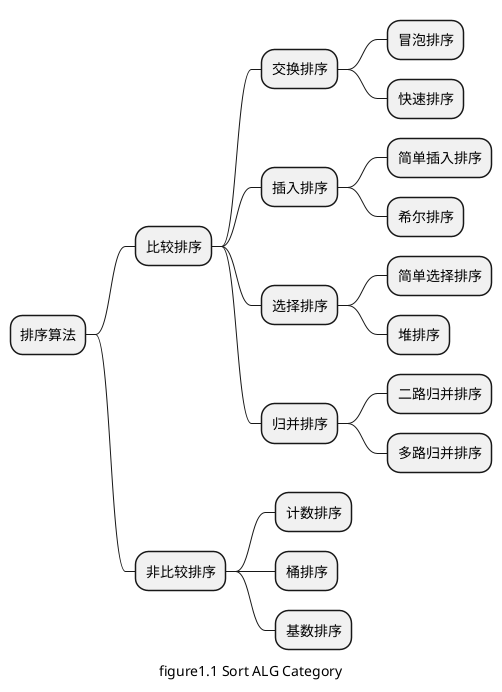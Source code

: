 @startmindmap "figure1.1_srot_alg_cate"
caption figure1.1 Sort ALG Category
* 排序算法
** 比较排序
*** 交换排序
**** 冒泡排序
**** 快速排序
*** 插入排序
**** 简单插入排序
**** 希尔排序
*** 选择排序
**** 简单选择排序
**** 堆排序
*** 归并排序
**** 二路归并排序
**** 多路归并排序
** 非比较排序
*** 计数排序
*** 桶排序
*** 基数排序

@endmindmao